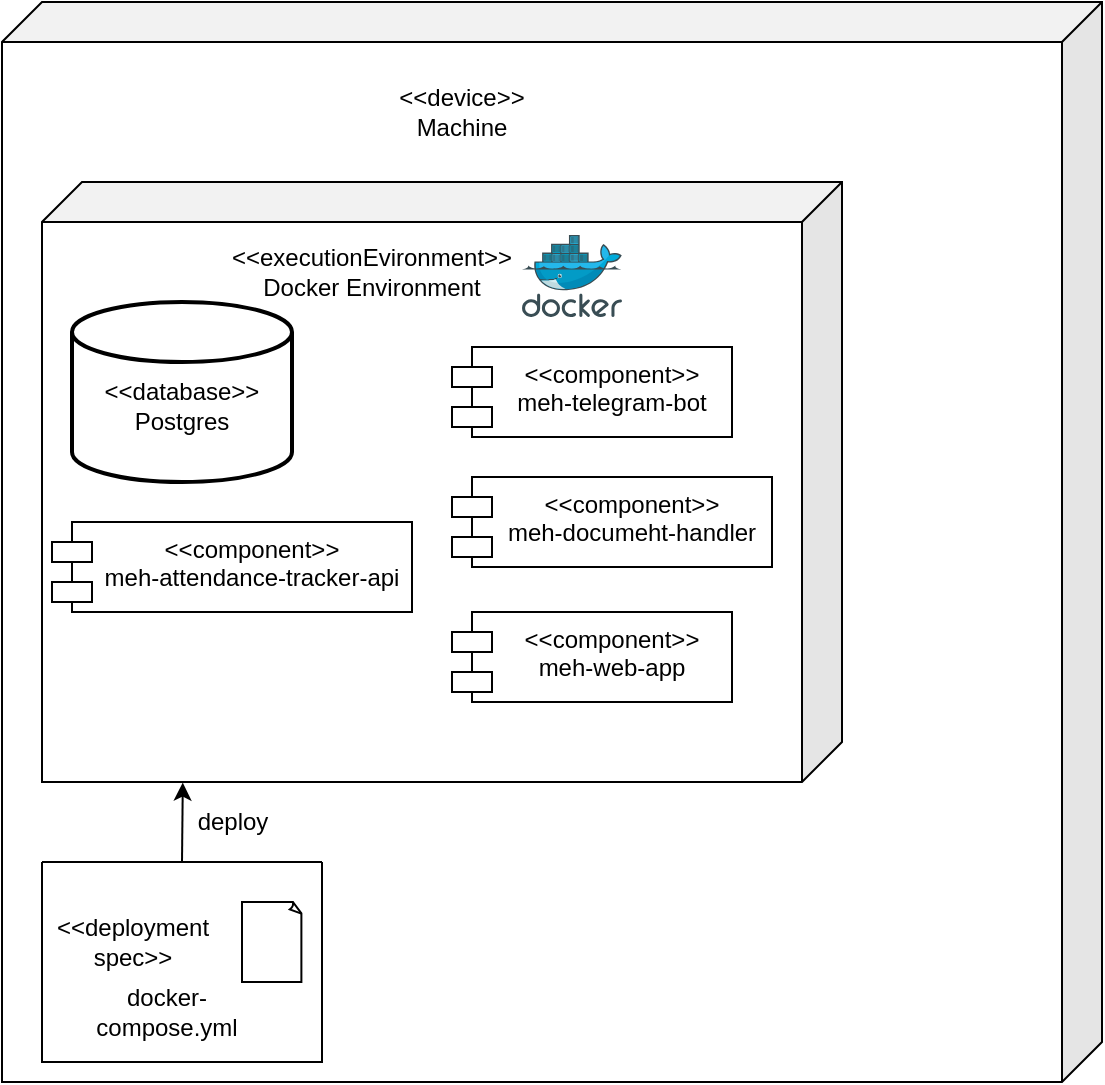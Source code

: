 <mxfile>
    <diagram id="ZxhcJ7SBWRNTvmFCWBjs" name="Page-1">
        <mxGraphModel dx="3350" dy="957" grid="1" gridSize="10" guides="1" tooltips="1" connect="1" arrows="1" fold="1" page="1" pageScale="1" pageWidth="850" pageHeight="1100" math="0" shadow="0">
            <root>
                <mxCell id="0"/>
                <mxCell id="1" parent="0"/>
                <mxCell id="92" value="" style="shape=cube;whiteSpace=wrap;html=1;boundedLbl=1;backgroundOutline=1;darkOpacity=0.05;darkOpacity2=0.1;flipH=1;" vertex="1" parent="1">
                    <mxGeometry x="-1560" y="40" width="550" height="540" as="geometry"/>
                </mxCell>
                <mxCell id="93" value="&amp;lt;&amp;lt;device&amp;gt;&amp;gt;&lt;br&gt;Machine" style="text;html=1;strokeColor=none;fillColor=none;align=center;verticalAlign=middle;whiteSpace=wrap;rounded=0;" vertex="1" parent="1">
                    <mxGeometry x="-1360" y="80" width="60" height="30" as="geometry"/>
                </mxCell>
                <mxCell id="94" value="" style="shape=cube;whiteSpace=wrap;html=1;boundedLbl=1;backgroundOutline=1;darkOpacity=0.05;darkOpacity2=0.1;flipH=1;" vertex="1" parent="1">
                    <mxGeometry x="-1540" y="130" width="400" height="300" as="geometry"/>
                </mxCell>
                <mxCell id="95" value="&amp;lt;&amp;lt;executionEvironment&amp;gt;&amp;gt;&lt;br&gt;Docker Environment" style="text;html=1;strokeColor=none;fillColor=none;align=center;verticalAlign=middle;whiteSpace=wrap;rounded=0;" vertex="1" parent="1">
                    <mxGeometry x="-1405" y="160" width="60" height="30" as="geometry"/>
                </mxCell>
                <mxCell id="96" style="edgeStyle=none;html=1;exitX=0.5;exitY=0;exitDx=0;exitDy=0;entryX=0.824;entryY=1.001;entryDx=0;entryDy=0;entryPerimeter=0;startArrow=none;startFill=0;endArrow=classic;endFill=1;" edge="1" parent="1" source="97" target="94">
                    <mxGeometry relative="1" as="geometry"/>
                </mxCell>
                <mxCell id="97" value="" style="swimlane;startSize=0;" vertex="1" parent="1">
                    <mxGeometry x="-1540" y="470" width="140" height="100" as="geometry">
                        <mxRectangle x="-595" y="840" width="50" height="40" as="alternateBounds"/>
                    </mxGeometry>
                </mxCell>
                <mxCell id="98" value="" style="whiteSpace=wrap;html=1;shape=mxgraph.basic.document" vertex="1" parent="97">
                    <mxGeometry x="100" y="20" width="30" height="40" as="geometry"/>
                </mxCell>
                <mxCell id="99" value="docker-compose.yml" style="text;html=1;strokeColor=none;fillColor=none;align=center;verticalAlign=middle;whiteSpace=wrap;rounded=0;" vertex="1" parent="97">
                    <mxGeometry x="10" y="60" width="105" height="30" as="geometry"/>
                </mxCell>
                <mxCell id="100" value="&amp;lt;&amp;lt;deployment spec&amp;gt;&amp;gt;" style="text;html=1;strokeColor=none;fillColor=none;align=center;verticalAlign=middle;whiteSpace=wrap;rounded=0;" vertex="1" parent="97">
                    <mxGeometry x="-7.5" y="25" width="105" height="30" as="geometry"/>
                </mxCell>
                <mxCell id="101" value="deploy" style="text;html=1;align=center;verticalAlign=middle;resizable=0;points=[];autosize=1;strokeColor=none;fillColor=none;" vertex="1" parent="1">
                    <mxGeometry x="-1470" y="440" width="50" height="20" as="geometry"/>
                </mxCell>
                <mxCell id="102" value="&lt;br&gt;&amp;lt;&amp;lt;database&amp;gt;&amp;gt;&lt;br&gt;Postgres" style="strokeWidth=2;html=1;shape=mxgraph.flowchart.database;whiteSpace=wrap;direction=east;flipV=0;flipH=0;" vertex="1" parent="1">
                    <mxGeometry x="-1525" y="190" width="110" height="90" as="geometry"/>
                </mxCell>
                <mxCell id="103" value="&lt;&lt;component&gt;&gt;&#10;meh-telegram-bot" style="shape=module;align=left;spacingLeft=20;align=center;verticalAlign=top;direction=east;flipV=0;flipH=0;" vertex="1" parent="1">
                    <mxGeometry x="-1335" y="212.5" width="140" height="45" as="geometry"/>
                </mxCell>
                <mxCell id="104" value="&lt;&lt;component&gt;&gt;&#10;meh-documeht-handler&#10;" style="shape=module;align=left;spacingLeft=20;align=center;verticalAlign=top;direction=east;flipV=0;flipH=0;" vertex="1" parent="1">
                    <mxGeometry x="-1335" y="277.5" width="160" height="45" as="geometry"/>
                </mxCell>
                <mxCell id="105" value="&lt;&lt;component&gt;&gt;&#10;meh-web-app&#10;&#10;" style="shape=module;align=left;spacingLeft=20;align=center;verticalAlign=top;direction=east;flipV=0;flipH=0;" vertex="1" parent="1">
                    <mxGeometry x="-1335" y="345" width="140" height="45" as="geometry"/>
                </mxCell>
                <mxCell id="106" value="&lt;&lt;component&gt;&gt;&#10;meh-attendance-tracker-api&#10;" style="shape=module;align=left;spacingLeft=20;align=center;verticalAlign=top;direction=east;flipV=0;flipH=0;" vertex="1" parent="1">
                    <mxGeometry x="-1535" y="300" width="180" height="45" as="geometry"/>
                </mxCell>
                <mxCell id="107" value="" style="sketch=0;aspect=fixed;html=1;points=[];align=center;image;fontSize=12;image=img/lib/mscae/Docker.svg;" vertex="1" parent="1">
                    <mxGeometry x="-1300" y="156.5" width="50" height="41" as="geometry"/>
                </mxCell>
            </root>
        </mxGraphModel>
    </diagram>
</mxfile>